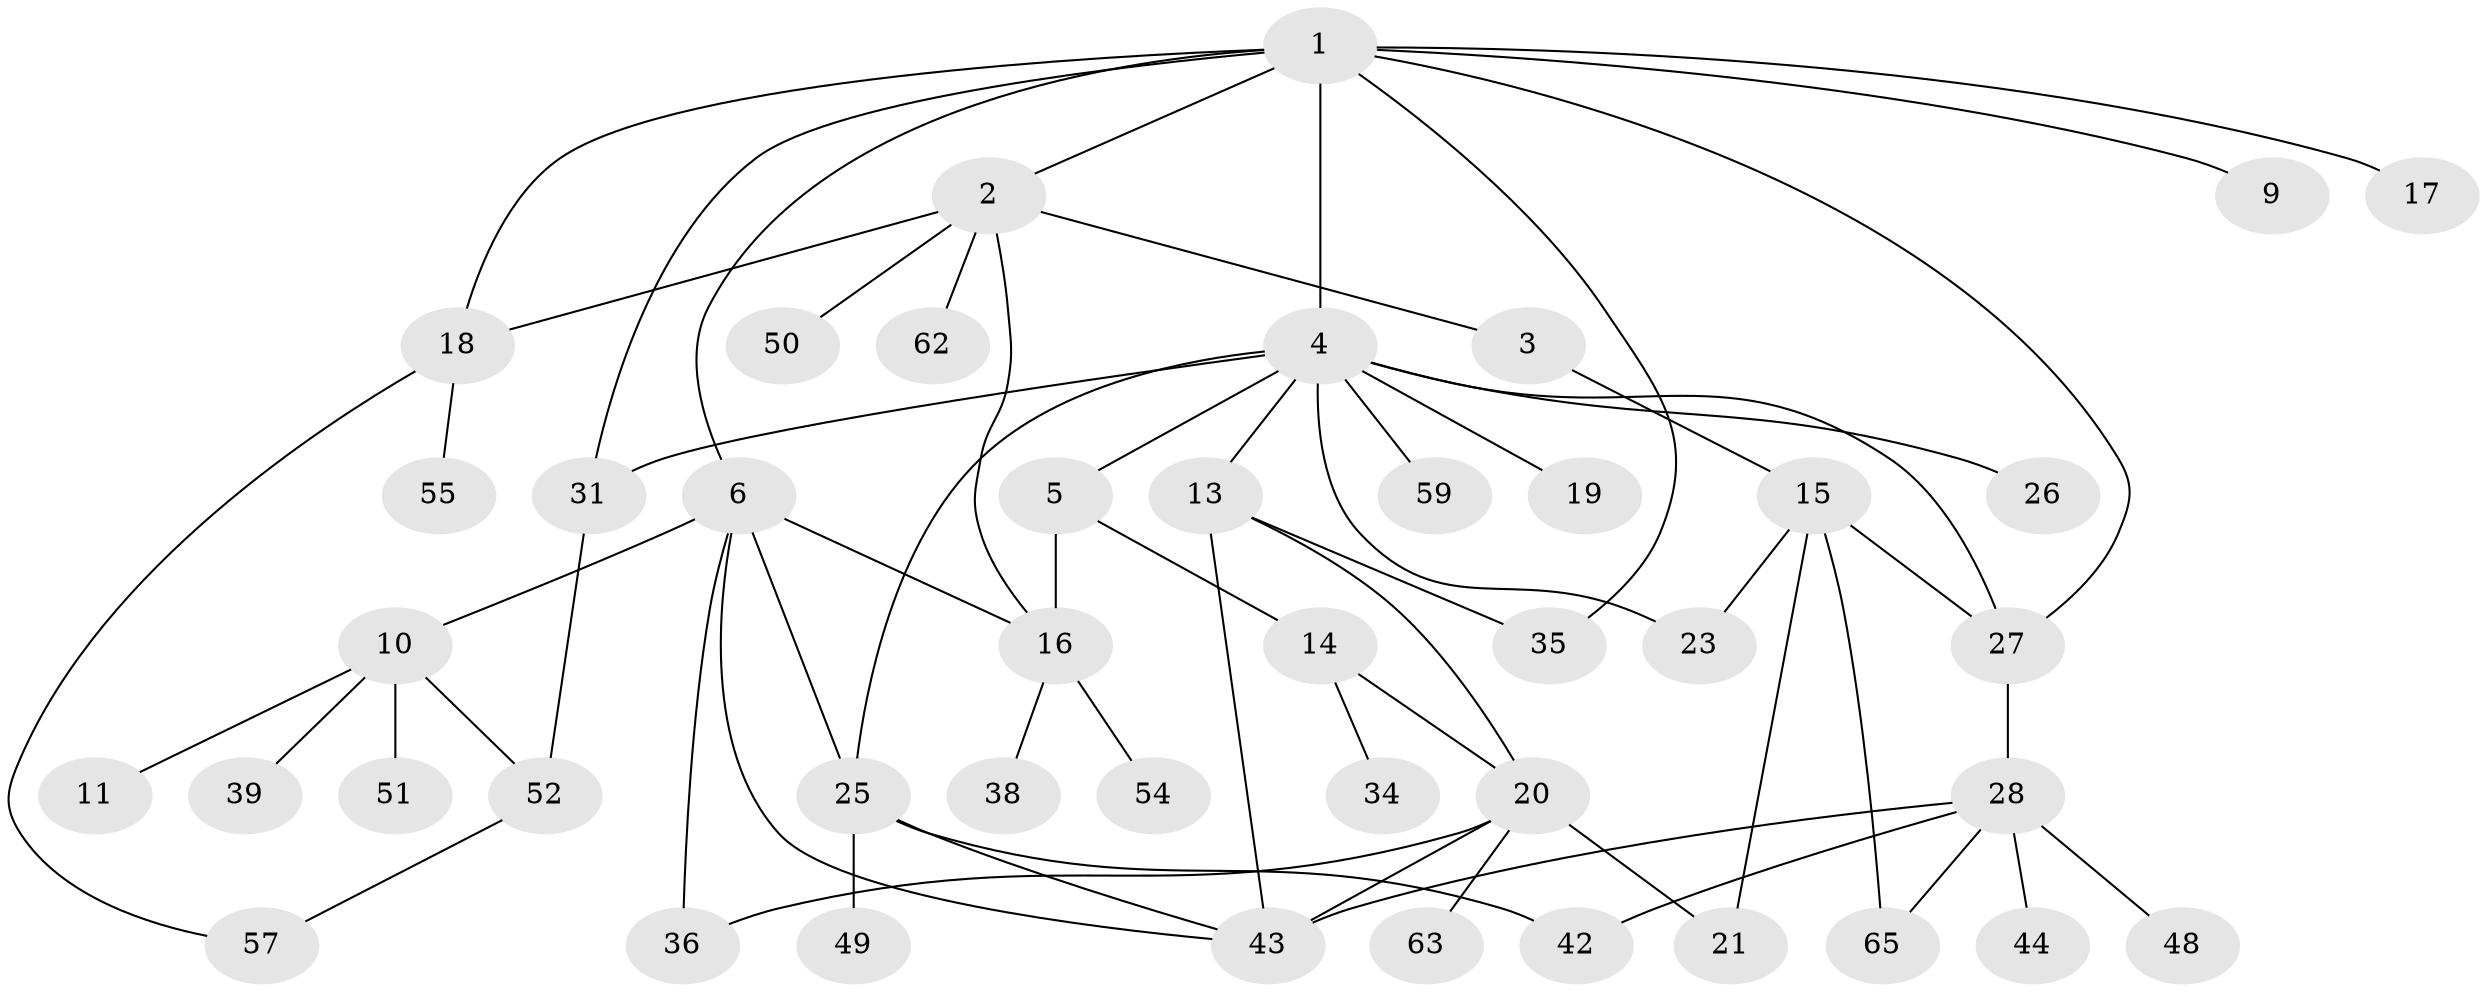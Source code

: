 // Generated by graph-tools (version 1.1) at 2025/23/03/03/25 07:23:33]
// undirected, 44 vertices, 63 edges
graph export_dot {
graph [start="1"]
  node [color=gray90,style=filled];
  1 [super="+7"];
  2 [super="+32"];
  3 [super="+53"];
  4 [super="+8"];
  5;
  6 [super="+12"];
  9;
  10 [super="+33"];
  11;
  13;
  14 [super="+24"];
  15 [super="+47"];
  16 [super="+41"];
  17;
  18 [super="+22"];
  19;
  20 [super="+64"];
  21;
  23;
  25 [super="+29"];
  26;
  27 [super="+45"];
  28 [super="+30"];
  31 [super="+40"];
  34;
  35;
  36 [super="+37"];
  38;
  39;
  42 [super="+58"];
  43 [super="+46"];
  44;
  48 [super="+61"];
  49;
  50;
  51;
  52 [super="+56"];
  54;
  55;
  57 [super="+60"];
  59;
  62;
  63;
  65;
  1 -- 2;
  1 -- 4;
  1 -- 6;
  1 -- 35;
  1 -- 27;
  1 -- 18;
  1 -- 17;
  1 -- 9;
  1 -- 31;
  2 -- 3;
  2 -- 18;
  2 -- 50;
  2 -- 62;
  2 -- 16;
  3 -- 15;
  4 -- 5;
  4 -- 19;
  4 -- 25;
  4 -- 26;
  4 -- 23;
  4 -- 27;
  4 -- 59;
  4 -- 13;
  4 -- 31;
  5 -- 14;
  5 -- 16;
  6 -- 10;
  6 -- 16;
  6 -- 25;
  6 -- 43;
  6 -- 36;
  10 -- 11;
  10 -- 39;
  10 -- 51;
  10 -- 52;
  13 -- 35;
  13 -- 43;
  13 -- 20;
  14 -- 20;
  14 -- 34;
  15 -- 27;
  15 -- 65;
  15 -- 23;
  15 -- 21;
  16 -- 38;
  16 -- 54;
  18 -- 55;
  18 -- 57;
  20 -- 21;
  20 -- 63;
  20 -- 43;
  20 -- 36;
  25 -- 42 [weight=2];
  25 -- 43;
  25 -- 49;
  27 -- 28;
  28 -- 48;
  28 -- 43;
  28 -- 65;
  28 -- 42;
  28 -- 44;
  31 -- 52;
  52 -- 57;
}
